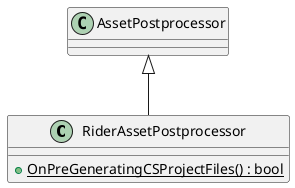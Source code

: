 @startuml
class RiderAssetPostprocessor {
    + {static} OnPreGeneratingCSProjectFiles() : bool
}
AssetPostprocessor <|-- RiderAssetPostprocessor
@enduml
